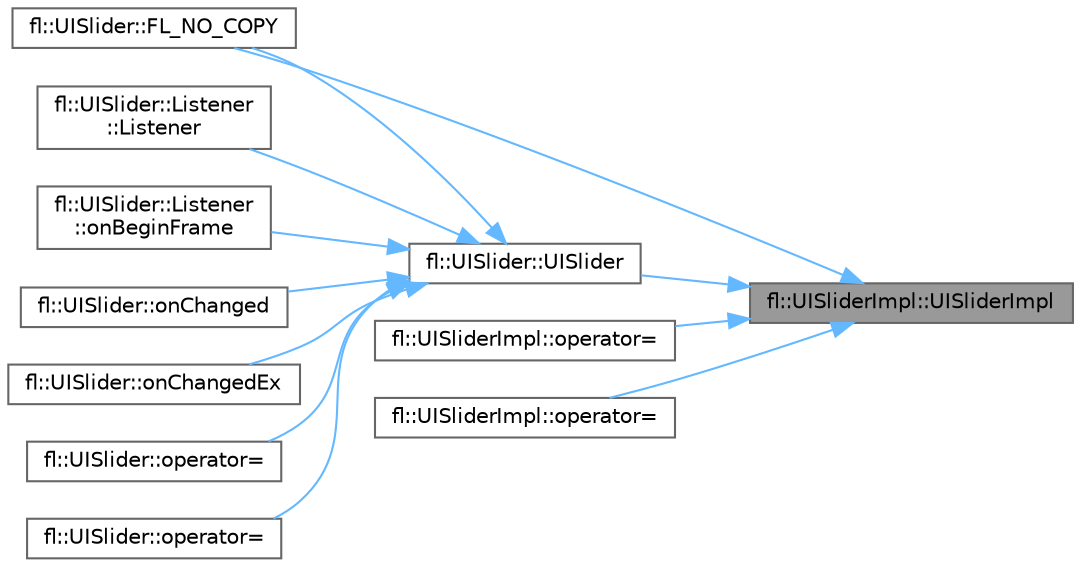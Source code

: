 digraph "fl::UISliderImpl::UISliderImpl"
{
 // INTERACTIVE_SVG=YES
 // LATEX_PDF_SIZE
  bgcolor="transparent";
  edge [fontname=Helvetica,fontsize=10,labelfontname=Helvetica,labelfontsize=10];
  node [fontname=Helvetica,fontsize=10,shape=box,height=0.2,width=0.4];
  rankdir="RL";
  Node1 [id="Node000001",label="fl::UISliderImpl::UISliderImpl",height=0.2,width=0.4,color="gray40", fillcolor="grey60", style="filled", fontcolor="black",tooltip=" "];
  Node1 -> Node2 [id="edge1_Node000001_Node000002",dir="back",color="steelblue1",style="solid",tooltip=" "];
  Node2 [id="Node000002",label="fl::UISlider::UISlider",height=0.2,width=0.4,color="grey40", fillcolor="white", style="filled",URL="$dd/d47/classfl_1_1_u_i_slider_a3fa7147a83e2c1afeeb3f3adde98030b.html#a3fa7147a83e2c1afeeb3f3adde98030b",tooltip=" "];
  Node2 -> Node3 [id="edge2_Node000002_Node000003",dir="back",color="steelblue1",style="solid",tooltip=" "];
  Node3 [id="Node000003",label="fl::UISlider::Listener\l::Listener",height=0.2,width=0.4,color="grey40", fillcolor="white", style="filled",URL="$da/df8/structfl_1_1_u_i_slider_1_1_listener_ac1fae271e401720ded2a853bcaac4b66.html#ac1fae271e401720ded2a853bcaac4b66",tooltip=" "];
  Node2 -> Node4 [id="edge3_Node000002_Node000004",dir="back",color="steelblue1",style="solid",tooltip=" "];
  Node4 [id="Node000004",label="fl::UISlider::FL_NO_COPY",height=0.2,width=0.4,color="grey40", fillcolor="white", style="filled",URL="$dd/d47/classfl_1_1_u_i_slider_a92ce707160af7db837a01ffc56ab7065.html#a92ce707160af7db837a01ffc56ab7065",tooltip=" "];
  Node2 -> Node5 [id="edge4_Node000002_Node000005",dir="back",color="steelblue1",style="solid",tooltip=" "];
  Node5 [id="Node000005",label="fl::UISlider::Listener\l::onBeginFrame",height=0.2,width=0.4,color="grey40", fillcolor="white", style="filled",URL="$da/df8/structfl_1_1_u_i_slider_1_1_listener_a51981d374082e941fa9385c017d68f7c.html#a51981d374082e941fa9385c017d68f7c",tooltip=" "];
  Node2 -> Node6 [id="edge5_Node000002_Node000006",dir="back",color="steelblue1",style="solid",tooltip=" "];
  Node6 [id="Node000006",label="fl::UISlider::onChanged",height=0.2,width=0.4,color="grey40", fillcolor="white", style="filled",URL="$dd/d47/classfl_1_1_u_i_slider_a987a25e173cd3f7e48b838e8aac40f05.html#a987a25e173cd3f7e48b838e8aac40f05",tooltip=" "];
  Node2 -> Node7 [id="edge6_Node000002_Node000007",dir="back",color="steelblue1",style="solid",tooltip=" "];
  Node7 [id="Node000007",label="fl::UISlider::onChangedEx",height=0.2,width=0.4,color="grey40", fillcolor="white", style="filled",URL="$dd/d47/classfl_1_1_u_i_slider_aaf6bab0353a878f14b5ef280e39ffe8d.html#aaf6bab0353a878f14b5ef280e39ffe8d",tooltip=" "];
  Node2 -> Node8 [id="edge7_Node000002_Node000008",dir="back",color="steelblue1",style="solid",tooltip=" "];
  Node8 [id="Node000008",label="fl::UISlider::operator=",height=0.2,width=0.4,color="grey40", fillcolor="white", style="filled",URL="$dd/d47/classfl_1_1_u_i_slider_af277d7787e3c8af51c5c415ff700701a.html#af277d7787e3c8af51c5c415ff700701a",tooltip=" "];
  Node2 -> Node9 [id="edge8_Node000002_Node000009",dir="back",color="steelblue1",style="solid",tooltip=" "];
  Node9 [id="Node000009",label="fl::UISlider::operator=",height=0.2,width=0.4,color="grey40", fillcolor="white", style="filled",URL="$dd/d47/classfl_1_1_u_i_slider_a3d340e821bd1bc3a9ab5b86edba0b8a6.html#a3d340e821bd1bc3a9ab5b86edba0b8a6",tooltip=" "];
  Node1 -> Node4 [id="edge9_Node000001_Node000004",dir="back",color="steelblue1",style="solid",tooltip=" "];
  Node1 -> Node10 [id="edge10_Node000001_Node000010",dir="back",color="steelblue1",style="solid",tooltip=" "];
  Node10 [id="Node000010",label="fl::UISliderImpl::operator=",height=0.2,width=0.4,color="grey40", fillcolor="white", style="filled",URL="$df/d67/classfl_1_1_u_i_slider_impl_ad1a07ed68b5a0ec35cf9a7739e26f4e7.html#ad1a07ed68b5a0ec35cf9a7739e26f4e7",tooltip=" "];
  Node1 -> Node11 [id="edge11_Node000001_Node000011",dir="back",color="steelblue1",style="solid",tooltip=" "];
  Node11 [id="Node000011",label="fl::UISliderImpl::operator=",height=0.2,width=0.4,color="grey40", fillcolor="white", style="filled",URL="$df/d67/classfl_1_1_u_i_slider_impl_a5a4f965551e7a35e7ecc5e85534ad563.html#a5a4f965551e7a35e7ecc5e85534ad563",tooltip=" "];
}

